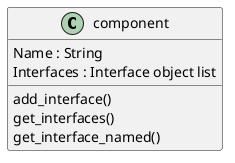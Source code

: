 @startuml
  class component{
    Name : String
    Interfaces : Interface object list
    add_interface()
    get_interfaces()
    get_interface_named()
  }
@enduml


@startuml
  class fpga_component {
    Name : String
    Interfaces : Interface object list
    Component : Component object
    add_interface()
    get_interfaces()
    get_interface_named()
    add_component()
    get_component()
  }
@enduml

@startuml
  class hdl_component {
    Name : String
    Interfaces : Interface object list
    Components : Component object list
    Connections: Connection object list
    add_interface()
    get_interfaces()
    get_interface_named()
    add_component()
    get_components()
    get_component_named()
    add_connection()
    get_connection()
    get_connection_named()
  }
@enduml
